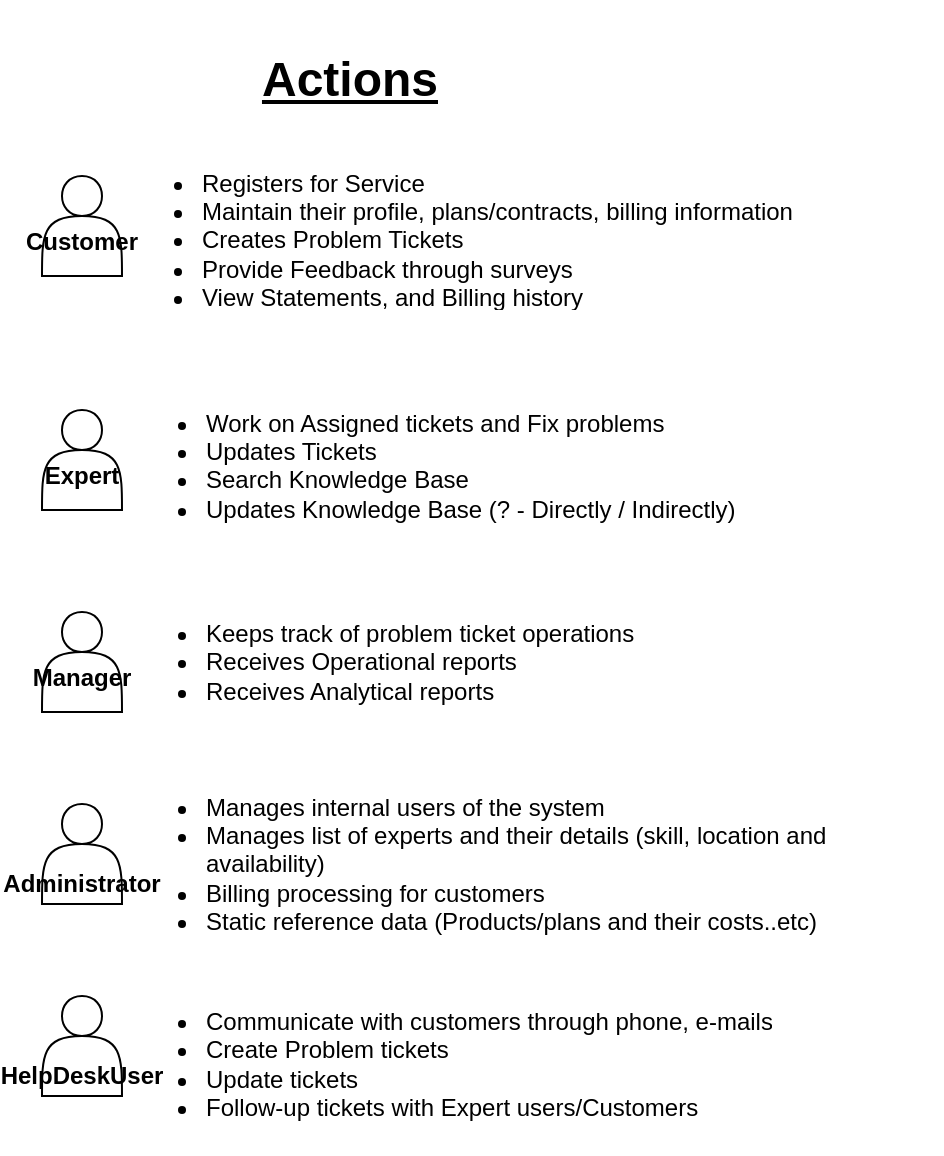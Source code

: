 <mxfile version="14.5.1" type="device" pages="3"><diagram id="QQjb7B1x9FnSJum1Ktwq" name="Actors_ActionsList"><mxGraphModel dx="2108" dy="-276" grid="0" gridSize="10" guides="1" tooltips="1" connect="1" arrows="1" fold="1" page="1" pageScale="1" pageWidth="827" pageHeight="1169" math="0" shadow="0"><root><mxCell id="0"/><mxCell id="1" parent="0"/><mxCell id="cV49GLbtdZbuWx6RyrEC-1" value="&lt;br&gt;Customer" style="shape=actor;whiteSpace=wrap;html=1;fontStyle=1" parent="1" vertex="1"><mxGeometry x="-799" y="1272" width="40" height="50" as="geometry"/></mxCell><mxCell id="cV49GLbtdZbuWx6RyrEC-2" value="&lt;br&gt;Expert" style="shape=actor;whiteSpace=wrap;html=1;fontStyle=1" parent="1" vertex="1"><mxGeometry x="-799" y="1389" width="40" height="50" as="geometry"/></mxCell><mxCell id="GBkBr9sgOypdlljieGhE-1" value="&lt;br&gt;Manager" style="shape=actor;whiteSpace=wrap;html=1;fontStyle=1" parent="1" vertex="1"><mxGeometry x="-799" y="1490" width="40" height="50" as="geometry"/></mxCell><mxCell id="GBkBr9sgOypdlljieGhE-2" value="&lt;br&gt;&lt;br&gt;Administrator" style="shape=actor;whiteSpace=wrap;html=1;fontStyle=1" parent="1" vertex="1"><mxGeometry x="-799" y="1586" width="40" height="50" as="geometry"/></mxCell><mxCell id="EJEmB71T8K7dt9peTRfo-1" value="&lt;ul&gt;&lt;li&gt;Registers for Service&lt;/li&gt;&lt;li&gt;Maintain their profile, plans/contracts, billing information&lt;/li&gt;&lt;li&gt;Creates Problem Tickets&lt;/li&gt;&lt;li&gt;Provide Feedback through surveys&lt;/li&gt;&lt;li&gt;View Statements, and Billing history&lt;/li&gt;&lt;/ul&gt;" style="text;strokeColor=none;fillColor=none;html=1;whiteSpace=wrap;verticalAlign=middle;overflow=hidden;" parent="1" vertex="1"><mxGeometry x="-761" y="1254" width="361" height="86" as="geometry"/></mxCell><mxCell id="EJEmB71T8K7dt9peTRfo-2" value="&lt;ul&gt;&lt;li&gt;Work on Assigned tickets and Fix problems&lt;/li&gt;&lt;li&gt;Updates Tickets&lt;/li&gt;&lt;li&gt;Search Knowledge Base&lt;/li&gt;&lt;li&gt;Updates Knowledge Base (? - Directly / Indirectly)&lt;/li&gt;&lt;/ul&gt;" style="text;strokeColor=none;fillColor=none;html=1;whiteSpace=wrap;verticalAlign=middle;overflow=hidden;" parent="1" vertex="1"><mxGeometry x="-759" y="1374" width="410" height="80" as="geometry"/></mxCell><mxCell id="EJEmB71T8K7dt9peTRfo-3" value="&lt;ul&gt;&lt;li&gt;Manages internal users of the system&lt;/li&gt;&lt;li&gt;Manages list of experts and their details (skill, location and availability)&lt;/li&gt;&lt;li&gt;Billing processing for customers&lt;/li&gt;&lt;li&gt;Static reference data (Products/plans and their costs..etc)&lt;/li&gt;&lt;li&gt;&lt;br&gt;&lt;/li&gt;&lt;/ul&gt;" style="text;strokeColor=none;fillColor=none;html=1;whiteSpace=wrap;verticalAlign=middle;overflow=hidden;" parent="1" vertex="1"><mxGeometry x="-759" y="1566" width="410" height="90" as="geometry"/></mxCell><mxCell id="EJEmB71T8K7dt9peTRfo-4" value="&lt;ul&gt;&lt;li&gt;Keeps track of problem ticket operations&lt;/li&gt;&lt;li&gt;Receives Operational reports&lt;/li&gt;&lt;li&gt;Receives Analytical reports&lt;/li&gt;&lt;/ul&gt;" style="text;strokeColor=none;fillColor=none;html=1;whiteSpace=wrap;verticalAlign=middle;overflow=hidden;" parent="1" vertex="1"><mxGeometry x="-759" y="1475" width="410" height="80" as="geometry"/></mxCell><mxCell id="YfdMjusSYWNKrkRUo4AD-1" value="&lt;br&gt;&lt;br&gt;HelpDeskUser" style="shape=actor;whiteSpace=wrap;html=1;fontStyle=1" parent="1" vertex="1"><mxGeometry x="-799" y="1682" width="40" height="50" as="geometry"/></mxCell><mxCell id="YfdMjusSYWNKrkRUo4AD-2" value="&lt;ul&gt;&lt;li&gt;Communicate with customers through phone, e-mails&lt;/li&gt;&lt;li&gt;Create Problem tickets&lt;/li&gt;&lt;li&gt;Update tickets&lt;/li&gt;&lt;li&gt;Follow-up tickets with Expert users/Customers&lt;/li&gt;&lt;/ul&gt;" style="text;strokeColor=none;fillColor=none;html=1;whiteSpace=wrap;verticalAlign=middle;overflow=hidden;" parent="1" vertex="1"><mxGeometry x="-759" y="1671" width="410" height="90" as="geometry"/></mxCell><mxCell id="J72GgOKcRnNWa9zSAubg-3" value="&lt;font style=&quot;font-size: 24px&quot;&gt;&lt;b&gt;&lt;u&gt;Actions&lt;/u&gt;&lt;/b&gt;&lt;/font&gt;" style="text;html=1;strokeColor=none;fillColor=none;align=center;verticalAlign=middle;whiteSpace=wrap;rounded=0;" parent="1" vertex="1"><mxGeometry x="-707" y="1184" width="124" height="80" as="geometry"/></mxCell></root></mxGraphModel></diagram><diagram name="Stakeholders_Concerns" id="zR9UEuVcjHkxmCp0v6Jo"><mxGraphModel dx="2475" dy="19" grid="0" gridSize="10" guides="1" tooltips="1" connect="1" arrows="1" fold="1" page="1" pageScale="1" pageWidth="827" pageHeight="1169" math="0" shadow="0">&#xa;      <root>&#xa;        <mxCell id="RefNpGyB1EDhLtIPy6CC-0"/>&#xa;        <mxCell id="RefNpGyB1EDhLtIPy6CC-1" parent="RefNpGyB1EDhLtIPy6CC-0"/>&#xa;        <mxCell id="RefNpGyB1EDhLtIPy6CC-2" value="&lt;br&gt;Customer" style="shape=actor;whiteSpace=wrap;html=1;fontStyle=1" vertex="1" parent="RefNpGyB1EDhLtIPy6CC-1">&#xa;          <mxGeometry x="-763" y="1482" width="40" height="50" as="geometry"/>&#xa;        </mxCell>&#xa;        <mxCell id="RefNpGyB1EDhLtIPy6CC-3" value="&lt;br&gt;Expert" style="shape=actor;whiteSpace=wrap;html=1;fontStyle=1" vertex="1" parent="RefNpGyB1EDhLtIPy6CC-1">&#xa;          <mxGeometry x="-765" y="1640" width="40" height="50" as="geometry"/>&#xa;        </mxCell>&#xa;        <mxCell id="RefNpGyB1EDhLtIPy6CC-4" value="&lt;br&gt;Manager" style="shape=actor;whiteSpace=wrap;html=1;fontStyle=1" vertex="1" parent="RefNpGyB1EDhLtIPy6CC-1">&#xa;          <mxGeometry x="-765" y="1778" width="40" height="50" as="geometry"/>&#xa;        </mxCell>&#xa;        <mxCell id="RefNpGyB1EDhLtIPy6CC-5" value="&lt;br&gt;&lt;br&gt;Administrator" style="shape=actor;whiteSpace=wrap;html=1;fontStyle=1" vertex="1" parent="RefNpGyB1EDhLtIPy6CC-1">&#xa;          <mxGeometry x="-770" y="1907" width="40" height="50" as="geometry"/>&#xa;        </mxCell>&#xa;        <mxCell id="RefNpGyB1EDhLtIPy6CC-10" value="&lt;br&gt;&lt;br&gt;HelpDeskUser" style="shape=actor;whiteSpace=wrap;html=1;fontStyle=1" vertex="1" parent="RefNpGyB1EDhLtIPy6CC-1">&#xa;          <mxGeometry x="-779" y="2063" width="40" height="50" as="geometry"/>&#xa;        </mxCell>&#xa;        <mxCell id="RefNpGyB1EDhLtIPy6CC-12" value="&lt;font style=&quot;font-size: 24px&quot;&gt;&lt;b&gt;&lt;u&gt;Concerns&lt;/u&gt;&lt;/b&gt;&lt;/font&gt;" style="text;html=1;strokeColor=none;fillColor=none;align=center;verticalAlign=middle;whiteSpace=wrap;rounded=0;" vertex="1" parent="RefNpGyB1EDhLtIPy6CC-1">&#xa;          <mxGeometry x="-564" y="1200" width="124" height="80" as="geometry"/>&#xa;        </mxCell>&#xa;        <mxCell id="RefNpGyB1EDhLtIPy6CC-14" value="&lt;ul&gt;&lt;li&gt;&lt;b&gt;No Show&lt;/b&gt; from Expert from Penultimate Electronics&lt;/li&gt;&lt;li&gt;&lt;b&gt;Wrong Expert turning-up&lt;/b&gt; leading to equipment in faulty state&amp;nbsp;for long time&lt;/li&gt;&lt;li&gt;Ticket &lt;b&gt;System not available OR unusable&lt;/b&gt; when required&lt;/li&gt;&lt;/ul&gt;" style="text;strokeColor=none;fillColor=none;html=1;whiteSpace=wrap;verticalAlign=middle;overflow=hidden;" vertex="1" parent="RefNpGyB1EDhLtIPy6CC-1">&#xa;          <mxGeometry x="-663" y="1455" width="438" height="86" as="geometry"/>&#xa;        </mxCell>&#xa;        <mxCell id="RefNpGyB1EDhLtIPy6CC-15" value="&lt;ul&gt;&lt;li&gt;&lt;b&gt;Visiting a customer but not able to resolve the problem &lt;/b&gt;due to mismatch of the skill&lt;/li&gt;&lt;li&gt;System (Ticketing system or Knowledge Base) &lt;b&gt;not available OR unusable&lt;/b&gt; when required&lt;/li&gt;&lt;li&gt;Knowledge Base &lt;b&gt;not showing most suitable results&lt;/b&gt;&lt;/li&gt;&lt;/ul&gt;" style="text;strokeColor=none;fillColor=none;html=1;whiteSpace=wrap;verticalAlign=middle;overflow=hidden;" vertex="1" parent="RefNpGyB1EDhLtIPy6CC-1">&#xa;          <mxGeometry x="-670" y="1624" width="428" height="86" as="geometry"/>&#xa;        </mxCell>&#xa;        <mxCell id="RefNpGyB1EDhLtIPy6CC-16" value="&lt;ul&gt;&lt;li&gt;Operational reports &lt;b&gt;needs to be accurate&lt;/b&gt;&lt;/li&gt;&lt;li&gt;&lt;span&gt;System not available or unusable when reports needs to be generated&lt;/span&gt;&lt;/li&gt;&lt;/ul&gt;" style="text;strokeColor=none;fillColor=none;html=1;whiteSpace=wrap;verticalAlign=middle;overflow=hidden;" vertex="1" parent="RefNpGyB1EDhLtIPy6CC-1">&#xa;          <mxGeometry x="-665" y="1768" width="361" height="86" as="geometry"/>&#xa;        </mxCell>&#xa;        <mxCell id="RefNpGyB1EDhLtIPy6CC-17" value="&lt;ul&gt;&lt;li&gt;Maintain Internal users with ease&lt;/li&gt;&lt;li&gt;Maintain Products catalogue with ease&lt;/li&gt;&lt;/ul&gt;" style="text;strokeColor=none;fillColor=none;html=1;whiteSpace=wrap;verticalAlign=middle;overflow=hidden;" vertex="1" parent="RefNpGyB1EDhLtIPy6CC-1">&#xa;          <mxGeometry x="-668" y="1894" width="361" height="86" as="geometry"/>&#xa;        </mxCell>&#xa;        <mxCell id="RefNpGyB1EDhLtIPy6CC-18" value="&lt;ul&gt;&lt;li&gt;&lt;span&gt;Ticket &lt;/span&gt;&lt;b&gt;System not available OR unusable&lt;/b&gt;&lt;span&gt; when required&lt;/span&gt;&lt;br&gt;&lt;/li&gt;&lt;li&gt;Additional work/follow-ups &lt;b&gt;due to lost tickets and un-resolved/pending tickets&lt;/b&gt;&lt;/li&gt;&lt;/ul&gt;" style="text;strokeColor=none;fillColor=none;html=1;whiteSpace=wrap;verticalAlign=middle;overflow=hidden;" vertex="1" parent="RefNpGyB1EDhLtIPy6CC-1">&#xa;          <mxGeometry x="-671" y="2039" width="438" height="86" as="geometry"/>&#xa;        </mxCell>&#xa;        <mxCell id="LZveaYhmuHlYFKsyWKCa-0" value="&lt;br&gt;Penultimate&lt;br&gt;Management" style="shape=actor;whiteSpace=wrap;html=1;fontStyle=1" vertex="1" parent="RefNpGyB1EDhLtIPy6CC-1">&#xa;          <mxGeometry x="-767" y="1318" width="40" height="50" as="geometry"/>&#xa;        </mxCell>&#xa;        <mxCell id="LZveaYhmuHlYFKsyWKCa-1" value="&lt;ul&gt;&lt;li&gt;&lt;b&gt;Damage to brand Image due to frequent problems&lt;/b&gt;&lt;/li&gt;&lt;li&gt;&lt;b&gt;Potential loss of business if customers start going to&amp;nbsp;competitors&lt;/b&gt;&lt;/li&gt;&lt;/ul&gt;" style="text;strokeColor=none;fillColor=none;html=1;whiteSpace=wrap;verticalAlign=middle;overflow=hidden;" vertex="1" parent="RefNpGyB1EDhLtIPy6CC-1">&#xa;          <mxGeometry x="-660" y="1300" width="438" height="86" as="geometry"/>&#xa;        </mxCell>&#xa;        <mxCell id="LZveaYhmuHlYFKsyWKCa-2" value="&lt;br&gt;Development Teams" style="shape=actor;whiteSpace=wrap;html=1;fontStyle=1" vertex="1" parent="RefNpGyB1EDhLtIPy6CC-1">&#xa;          <mxGeometry x="-777" y="2205" width="40" height="50" as="geometry"/>&#xa;        </mxCell>&#xa;        <mxCell id="LZveaYhmuHlYFKsyWKCa-3" value="&lt;ul&gt;&lt;li&gt;&lt;b&gt;Difficult to perform any changes&lt;/b&gt; to current monolithic system, so looking for more modular manageable system&lt;/li&gt;&lt;/ul&gt;" style="text;strokeColor=none;fillColor=none;html=1;whiteSpace=wrap;verticalAlign=middle;overflow=hidden;" vertex="1" parent="RefNpGyB1EDhLtIPy6CC-1">&#xa;          <mxGeometry x="-675" y="2181" width="438" height="86" as="geometry"/>&#xa;        </mxCell>&#xa;      </root>&#xa;    </mxGraphModel></diagram><diagram id="8kB-ng7LXTdEH6x8OwXU" name="Ticket_Workflow"><mxGraphModel dx="2062" dy="-5" grid="1" gridSize="10" guides="1" tooltips="1" connect="1" arrows="1" fold="1" page="1" pageScale="1" pageWidth="827" pageHeight="1169" math="0" shadow="0">&#xa;      <root>&#xa;        <mxCell id="42mEyLXdNHC8adgHVr76-0"/>&#xa;        <mxCell id="42mEyLXdNHC8adgHVr76-1" parent="42mEyLXdNHC8adgHVr76-0"/>&#xa;        <mxCell id="42mEyLXdNHC8adgHVr76-27" value="Start" style="ellipse;whiteSpace=wrap;html=1;" parent="42mEyLXdNHC8adgHVr76-1" vertex="1">&#xa;          <mxGeometry x="265" y="1250" width="70" height="43" as="geometry"/>&#xa;        </mxCell>&#xa;        <mxCell id="42mEyLXdNHC8adgHVr76-28" value="Create Ticket" style="rounded=0;whiteSpace=wrap;html=1;" parent="42mEyLXdNHC8adgHVr76-1" vertex="1">&#xa;          <mxGeometry x="240" y="1350" width="120" height="60" as="geometry"/>&#xa;        </mxCell>&#xa;        <mxCell id="42mEyLXdNHC8adgHVr76-29" value="Expert Located" style="rounded=0;whiteSpace=wrap;html=1;" parent="42mEyLXdNHC8adgHVr76-1" vertex="1">&#xa;          <mxGeometry x="240" y="1456.5" width="120" height="60" as="geometry"/>&#xa;        </mxCell>&#xa;        <mxCell id="42mEyLXdNHC8adgHVr76-30" value="Ticket Assigned" style="rounded=0;whiteSpace=wrap;html=1;" parent="42mEyLXdNHC8adgHVr76-1" vertex="1">&#xa;          <mxGeometry x="240" y="1556" width="120" height="60" as="geometry"/>&#xa;        </mxCell>&#xa;        <mxCell id="42mEyLXdNHC8adgHVr76-31" value="" style="endArrow=classic;html=1;entryX=0.5;entryY=0;entryDx=0;entryDy=0;" parent="42mEyLXdNHC8adgHVr76-1" source="42mEyLXdNHC8adgHVr76-28" target="42mEyLXdNHC8adgHVr76-29" edge="1">&#xa;          <mxGeometry width="50" height="50" relative="1" as="geometry">&#xa;            <mxPoint x="690" y="13" as="sourcePoint"/>&#xa;            <mxPoint x="740" y="-37" as="targetPoint"/>&#xa;          </mxGeometry>&#xa;        </mxCell>&#xa;        <mxCell id="42mEyLXdNHC8adgHVr76-32" value="" style="endArrow=classic;html=1;entryX=0.5;entryY=0;entryDx=0;entryDy=0;exitX=0.5;exitY=1;exitDx=0;exitDy=0;" parent="42mEyLXdNHC8adgHVr76-1" source="42mEyLXdNHC8adgHVr76-27" target="42mEyLXdNHC8adgHVr76-28" edge="1">&#xa;          <mxGeometry width="50" height="50" relative="1" as="geometry">&#xa;            <mxPoint x="-25" y="1540" as="sourcePoint"/>&#xa;            <mxPoint x="25" y="1490" as="targetPoint"/>&#xa;          </mxGeometry>&#xa;        </mxCell>&#xa;        <mxCell id="42mEyLXdNHC8adgHVr76-38" style="edgeStyle=orthogonalEdgeStyle;rounded=0;orthogonalLoop=1;jettySize=auto;html=1;exitX=0.5;exitY=1;exitDx=0;exitDy=0;" parent="42mEyLXdNHC8adgHVr76-1" source="42mEyLXdNHC8adgHVr76-34" target="42mEyLXdNHC8adgHVr76-37" edge="1">&#xa;          <mxGeometry relative="1" as="geometry">&#xa;            <mxPoint x="505" y="1670" as="targetPoint"/>&#xa;          </mxGeometry>&#xa;        </mxCell>&#xa;        <mxCell id="42mEyLXdNHC8adgHVr76-34" value="Push Ticket Info,&lt;br&gt;Notify Expert" style="rounded=0;whiteSpace=wrap;html=1;" parent="42mEyLXdNHC8adgHVr76-1" vertex="1">&#xa;          <mxGeometry x="240" y="1646" width="120" height="60" as="geometry"/>&#xa;        </mxCell>&#xa;        <mxCell id="42mEyLXdNHC8adgHVr76-35" value="" style="endArrow=classic;html=1;entryX=0.5;entryY=0;entryDx=0;entryDy=0;" parent="42mEyLXdNHC8adgHVr76-1" source="42mEyLXdNHC8adgHVr76-29" target="42mEyLXdNHC8adgHVr76-30" edge="1">&#xa;          <mxGeometry width="50" height="50" relative="1" as="geometry">&#xa;            <mxPoint x="225" y="1880" as="sourcePoint"/>&#xa;            <mxPoint x="275" y="1830" as="targetPoint"/>&#xa;          </mxGeometry>&#xa;        </mxCell>&#xa;        <mxCell id="42mEyLXdNHC8adgHVr76-36" value="" style="endArrow=classic;html=1;exitX=0.5;exitY=1;exitDx=0;exitDy=0;" parent="42mEyLXdNHC8adgHVr76-1" source="42mEyLXdNHC8adgHVr76-30" target="42mEyLXdNHC8adgHVr76-34" edge="1">&#xa;          <mxGeometry width="50" height="50" relative="1" as="geometry">&#xa;            <mxPoint x="75" y="1870" as="sourcePoint"/>&#xa;            <mxPoint x="125" y="1820" as="targetPoint"/>&#xa;          </mxGeometry>&#xa;        </mxCell>&#xa;        <mxCell id="42mEyLXdNHC8adgHVr76-37" value="Notify Customer" style="rounded=0;whiteSpace=wrap;html=1;" parent="42mEyLXdNHC8adgHVr76-1" vertex="1">&#xa;          <mxGeometry x="240" y="1750" width="120" height="60" as="geometry"/>&#xa;        </mxCell>&#xa;        <mxCell id="42mEyLXdNHC8adgHVr76-39" value="Push Notifications to&amp;nbsp; Customer" style="rounded=0;whiteSpace=wrap;html=1;" parent="42mEyLXdNHC8adgHVr76-1" vertex="1">&#xa;          <mxGeometry x="240" y="1850" width="120" height="60" as="geometry"/>&#xa;        </mxCell>&#xa;        <mxCell id="42mEyLXdNHC8adgHVr76-40" value="Update/Closure of Ticket by Expert" style="rounded=0;whiteSpace=wrap;html=1;" parent="42mEyLXdNHC8adgHVr76-1" vertex="1">&#xa;          <mxGeometry x="240" y="1947" width="120" height="60" as="geometry"/>&#xa;        </mxCell>&#xa;        <mxCell id="42mEyLXdNHC8adgHVr76-49" value="" style="edgeStyle=none;rounded=0;orthogonalLoop=1;jettySize=auto;html=1;" parent="42mEyLXdNHC8adgHVr76-1" source="42mEyLXdNHC8adgHVr76-41" target="42mEyLXdNHC8adgHVr76-42" edge="1">&#xa;          <mxGeometry relative="1" as="geometry"/>&#xa;        </mxCell>&#xa;        <mxCell id="42mEyLXdNHC8adgHVr76-41" value="Closure Survey to Customer" style="rounded=0;whiteSpace=wrap;html=1;" parent="42mEyLXdNHC8adgHVr76-1" vertex="1">&#xa;          <mxGeometry x="240" y="2040" width="120" height="60" as="geometry"/>&#xa;        </mxCell>&#xa;        <mxCell id="42mEyLXdNHC8adgHVr76-42" value="Customer feedback through Survey" style="rounded=0;whiteSpace=wrap;html=1;" parent="42mEyLXdNHC8adgHVr76-1" vertex="1">&#xa;          <mxGeometry x="240" y="2130" width="120" height="60" as="geometry"/>&#xa;        </mxCell>&#xa;        <mxCell id="42mEyLXdNHC8adgHVr76-43" value="End" style="ellipse;whiteSpace=wrap;html=1;" parent="42mEyLXdNHC8adgHVr76-1" vertex="1">&#xa;          <mxGeometry x="265" y="2230" width="70" height="43" as="geometry"/>&#xa;        </mxCell>&#xa;        <mxCell id="42mEyLXdNHC8adgHVr76-44" value="Update to Knowledge base" style="rounded=0;whiteSpace=wrap;html=1;" parent="42mEyLXdNHC8adgHVr76-1" vertex="1">&#xa;          <mxGeometry x="420" y="1947" width="120" height="60" as="geometry"/>&#xa;        </mxCell>&#xa;        <mxCell id="42mEyLXdNHC8adgHVr76-45" value="" style="endArrow=classic;html=1;entryX=0.5;entryY=0;entryDx=0;entryDy=0;exitX=0.5;exitY=1;exitDx=0;exitDy=0;" parent="42mEyLXdNHC8adgHVr76-1" source="42mEyLXdNHC8adgHVr76-37" target="42mEyLXdNHC8adgHVr76-39" edge="1">&#xa;          <mxGeometry width="50" height="50" relative="1" as="geometry">&#xa;            <mxPoint x="120" y="1850" as="sourcePoint"/>&#xa;            <mxPoint x="170" y="1800" as="targetPoint"/>&#xa;          </mxGeometry>&#xa;        </mxCell>&#xa;        <mxCell id="42mEyLXdNHC8adgHVr76-46" value="" style="endArrow=classic;html=1;entryX=0.5;entryY=0;entryDx=0;entryDy=0;exitX=0.5;exitY=1;exitDx=0;exitDy=0;" parent="42mEyLXdNHC8adgHVr76-1" edge="1">&#xa;          <mxGeometry width="50" height="50" relative="1" as="geometry">&#xa;            <mxPoint x="299.5" y="1910" as="sourcePoint"/>&#xa;            <mxPoint x="299.5" y="1950" as="targetPoint"/>&#xa;          </mxGeometry>&#xa;        </mxCell>&#xa;        <mxCell id="42mEyLXdNHC8adgHVr76-47" value="" style="endArrow=classic;html=1;" parent="42mEyLXdNHC8adgHVr76-1" source="42mEyLXdNHC8adgHVr76-41" target="42mEyLXdNHC8adgHVr76-42" edge="1">&#xa;          <mxGeometry width="50" height="50" relative="1" as="geometry">&#xa;            <mxPoint x="320" y="1830" as="sourcePoint"/>&#xa;            <mxPoint x="320" y="1870" as="targetPoint"/>&#xa;          </mxGeometry>&#xa;        </mxCell>&#xa;        <mxCell id="42mEyLXdNHC8adgHVr76-48" value="" style="endArrow=classic;html=1;exitX=0.5;exitY=1;exitDx=0;exitDy=0;" parent="42mEyLXdNHC8adgHVr76-1" source="42mEyLXdNHC8adgHVr76-40" edge="1">&#xa;          <mxGeometry width="50" height="50" relative="1" as="geometry">&#xa;            <mxPoint x="310" y="2110" as="sourcePoint"/>&#xa;            <mxPoint x="300" y="2040" as="targetPoint"/>&#xa;          </mxGeometry>&#xa;        </mxCell>&#xa;        <mxCell id="42mEyLXdNHC8adgHVr76-50" value="" style="endArrow=classic;html=1;exitX=0.5;exitY=1;exitDx=0;exitDy=0;entryX=0.5;entryY=0;entryDx=0;entryDy=0;" parent="42mEyLXdNHC8adgHVr76-1" source="42mEyLXdNHC8adgHVr76-42" target="42mEyLXdNHC8adgHVr76-43" edge="1">&#xa;          <mxGeometry width="50" height="50" relative="1" as="geometry">&#xa;            <mxPoint x="320" y="2120" as="sourcePoint"/>&#xa;            <mxPoint x="320" y="2150" as="targetPoint"/>&#xa;          </mxGeometry>&#xa;        </mxCell>&#xa;        <mxCell id="42mEyLXdNHC8adgHVr76-51" value="" style="endArrow=classic;html=1;entryX=0;entryY=0.5;entryDx=0;entryDy=0;" parent="42mEyLXdNHC8adgHVr76-1" source="42mEyLXdNHC8adgHVr76-40" target="42mEyLXdNHC8adgHVr76-44" edge="1">&#xa;          <mxGeometry width="50" height="50" relative="1" as="geometry">&#xa;            <mxPoint x="310" y="2017" as="sourcePoint"/>&#xa;            <mxPoint x="310" y="2050" as="targetPoint"/>&#xa;          </mxGeometry>&#xa;        </mxCell>&#xa;        <mxCell id="42mEyLXdNHC8adgHVr76-52" value="Ticket Workflow" style="text;strokeColor=none;fillColor=none;html=1;fontSize=24;fontStyle=1;verticalAlign=middle;align=center;" parent="42mEyLXdNHC8adgHVr76-1" vertex="1">&#xa;          <mxGeometry x="390" y="1180" width="100" height="40" as="geometry"/>&#xa;        </mxCell>&#xa;      </root>&#xa;    </mxGraphModel></diagram></mxfile>
